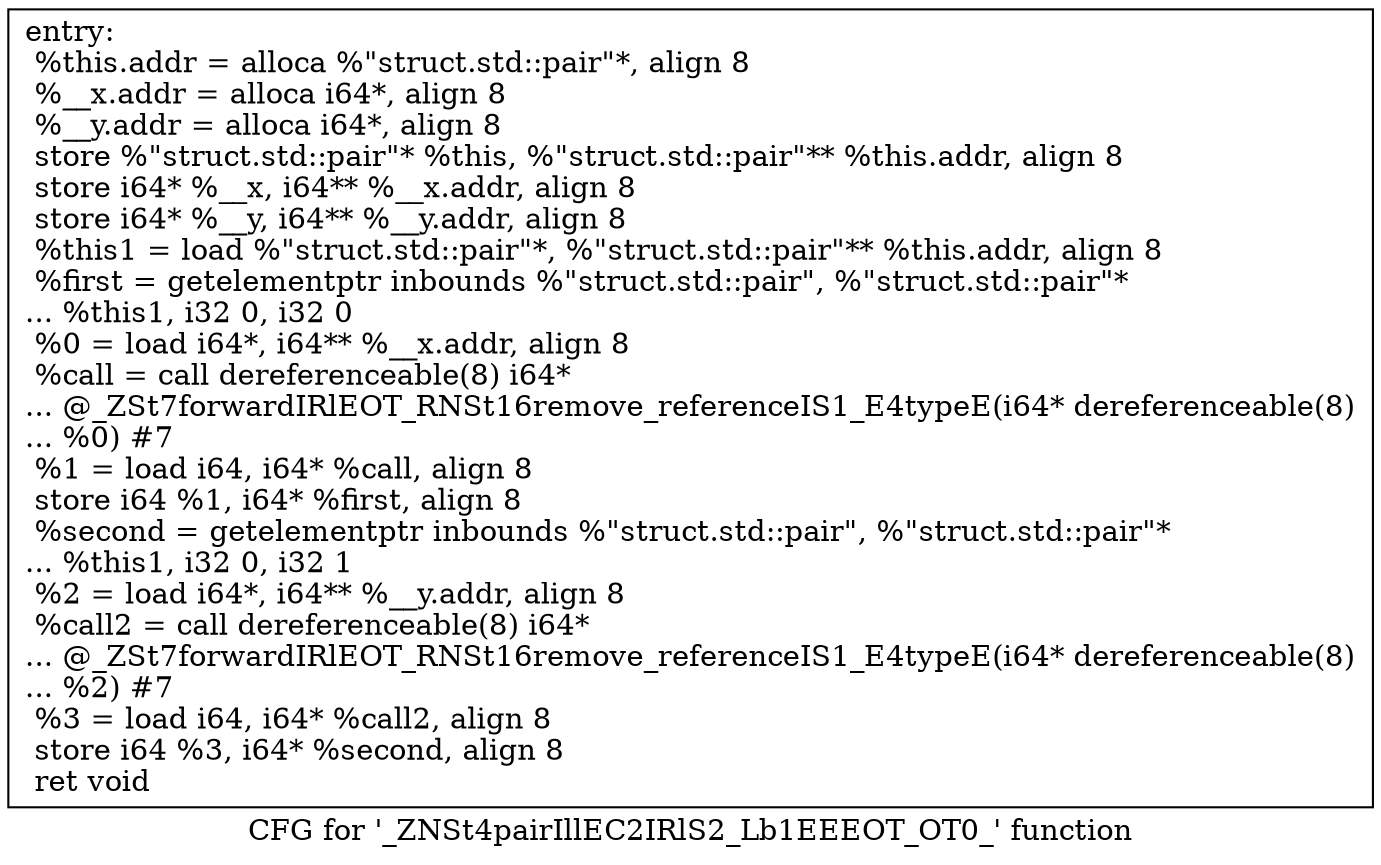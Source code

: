 digraph "CFG for '_ZNSt4pairIllEC2IRlS2_Lb1EEEOT_OT0_' function" {
	label="CFG for '_ZNSt4pairIllEC2IRlS2_Lb1EEEOT_OT0_' function";

	Node0x57eccd0 [shape=record,label="{entry:\l  %this.addr = alloca %\"struct.std::pair\"*, align 8\l  %__x.addr = alloca i64*, align 8\l  %__y.addr = alloca i64*, align 8\l  store %\"struct.std::pair\"* %this, %\"struct.std::pair\"** %this.addr, align 8\l  store i64* %__x, i64** %__x.addr, align 8\l  store i64* %__y, i64** %__y.addr, align 8\l  %this1 = load %\"struct.std::pair\"*, %\"struct.std::pair\"** %this.addr, align 8\l  %first = getelementptr inbounds %\"struct.std::pair\", %\"struct.std::pair\"*\l... %this1, i32 0, i32 0\l  %0 = load i64*, i64** %__x.addr, align 8\l  %call = call dereferenceable(8) i64*\l... @_ZSt7forwardIRlEOT_RNSt16remove_referenceIS1_E4typeE(i64* dereferenceable(8)\l... %0) #7\l  %1 = load i64, i64* %call, align 8\l  store i64 %1, i64* %first, align 8\l  %second = getelementptr inbounds %\"struct.std::pair\", %\"struct.std::pair\"*\l... %this1, i32 0, i32 1\l  %2 = load i64*, i64** %__y.addr, align 8\l  %call2 = call dereferenceable(8) i64*\l... @_ZSt7forwardIRlEOT_RNSt16remove_referenceIS1_E4typeE(i64* dereferenceable(8)\l... %2) #7\l  %3 = load i64, i64* %call2, align 8\l  store i64 %3, i64* %second, align 8\l  ret void\l}"];
}
